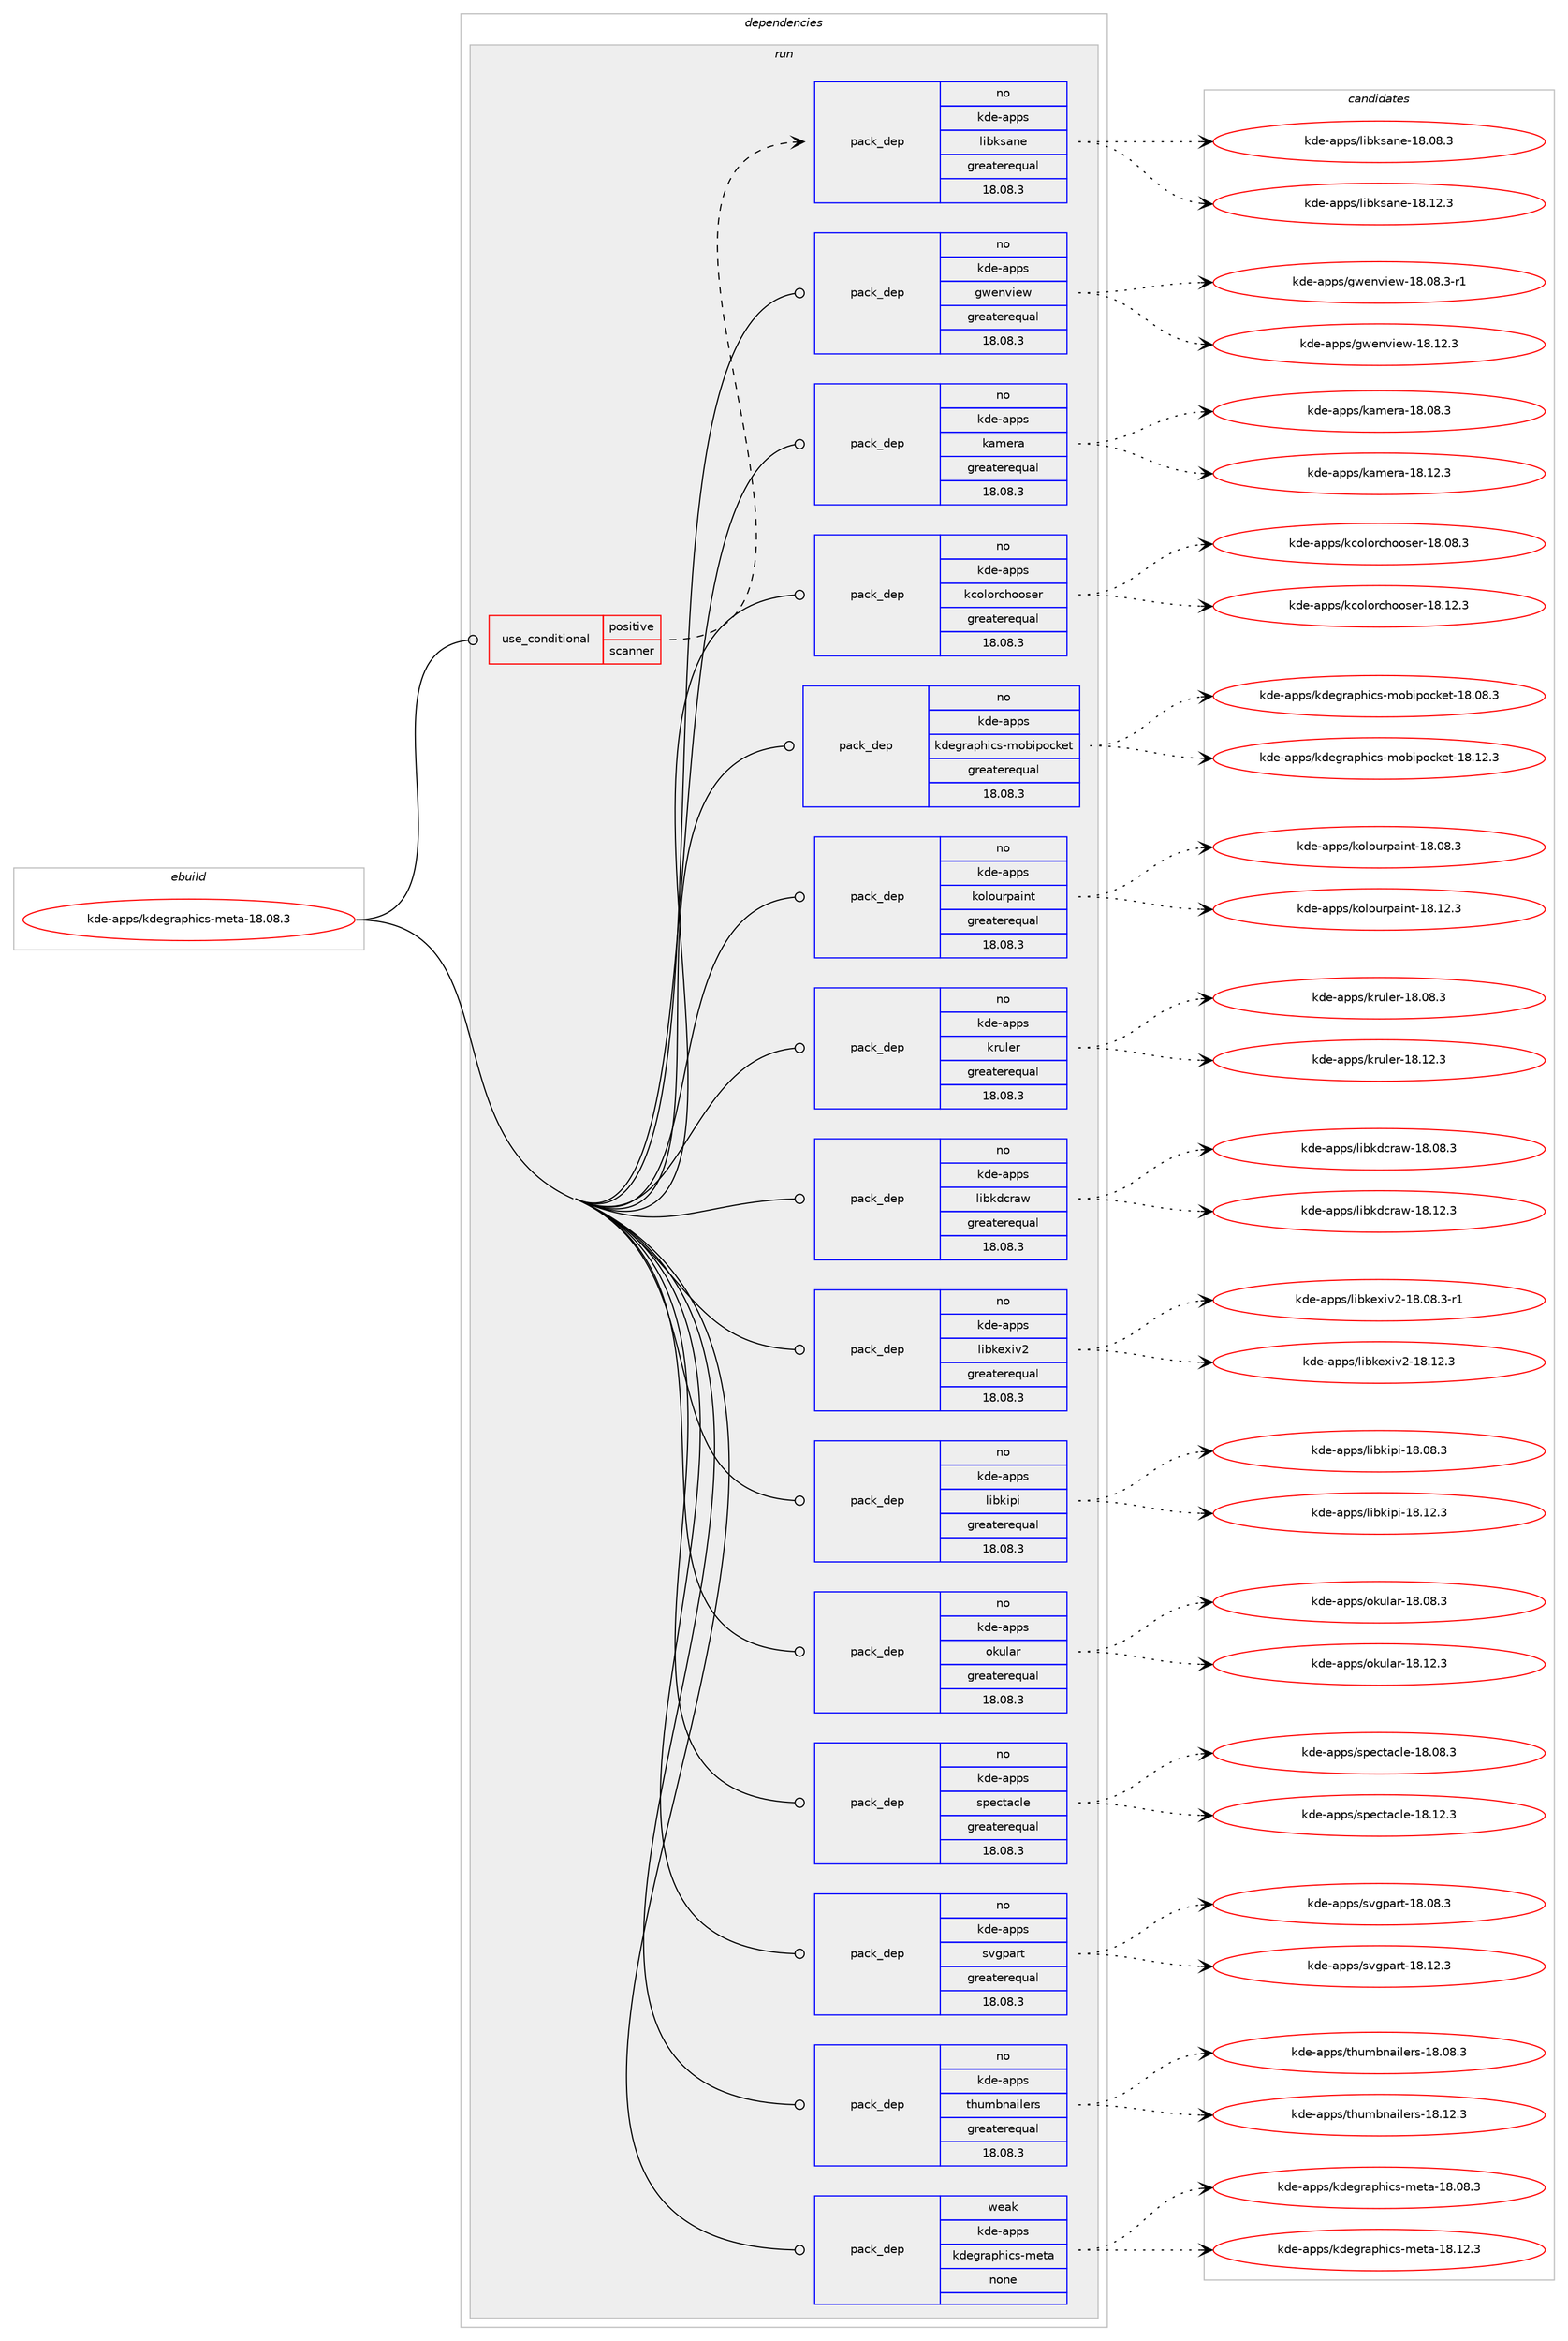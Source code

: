 digraph prolog {

# *************
# Graph options
# *************

newrank=true;
concentrate=true;
compound=true;
graph [rankdir=LR,fontname=Helvetica,fontsize=10,ranksep=1.5];#, ranksep=2.5, nodesep=0.2];
edge  [arrowhead=vee];
node  [fontname=Helvetica,fontsize=10];

# **********
# The ebuild
# **********

subgraph cluster_leftcol {
color=gray;
rank=same;
label=<<i>ebuild</i>>;
id [label="kde-apps/kdegraphics-meta-18.08.3", color=red, width=4, href="../kde-apps/kdegraphics-meta-18.08.3.svg"];
}

# ****************
# The dependencies
# ****************

subgraph cluster_midcol {
color=gray;
label=<<i>dependencies</i>>;
subgraph cluster_compile {
fillcolor="#eeeeee";
style=filled;
label=<<i>compile</i>>;
}
subgraph cluster_compileandrun {
fillcolor="#eeeeee";
style=filled;
label=<<i>compile and run</i>>;
}
subgraph cluster_run {
fillcolor="#eeeeee";
style=filled;
label=<<i>run</i>>;
subgraph cond428771 {
dependency1574804 [label=<<TABLE BORDER="0" CELLBORDER="1" CELLSPACING="0" CELLPADDING="4"><TR><TD ROWSPAN="3" CELLPADDING="10">use_conditional</TD></TR><TR><TD>positive</TD></TR><TR><TD>scanner</TD></TR></TABLE>>, shape=none, color=red];
subgraph pack1121596 {
dependency1574805 [label=<<TABLE BORDER="0" CELLBORDER="1" CELLSPACING="0" CELLPADDING="4" WIDTH="220"><TR><TD ROWSPAN="6" CELLPADDING="30">pack_dep</TD></TR><TR><TD WIDTH="110">no</TD></TR><TR><TD>kde-apps</TD></TR><TR><TD>libksane</TD></TR><TR><TD>greaterequal</TD></TR><TR><TD>18.08.3</TD></TR></TABLE>>, shape=none, color=blue];
}
dependency1574804:e -> dependency1574805:w [weight=20,style="dashed",arrowhead="vee"];
}
id:e -> dependency1574804:w [weight=20,style="solid",arrowhead="odot"];
subgraph pack1121597 {
dependency1574806 [label=<<TABLE BORDER="0" CELLBORDER="1" CELLSPACING="0" CELLPADDING="4" WIDTH="220"><TR><TD ROWSPAN="6" CELLPADDING="30">pack_dep</TD></TR><TR><TD WIDTH="110">no</TD></TR><TR><TD>kde-apps</TD></TR><TR><TD>gwenview</TD></TR><TR><TD>greaterequal</TD></TR><TR><TD>18.08.3</TD></TR></TABLE>>, shape=none, color=blue];
}
id:e -> dependency1574806:w [weight=20,style="solid",arrowhead="odot"];
subgraph pack1121598 {
dependency1574807 [label=<<TABLE BORDER="0" CELLBORDER="1" CELLSPACING="0" CELLPADDING="4" WIDTH="220"><TR><TD ROWSPAN="6" CELLPADDING="30">pack_dep</TD></TR><TR><TD WIDTH="110">no</TD></TR><TR><TD>kde-apps</TD></TR><TR><TD>kamera</TD></TR><TR><TD>greaterequal</TD></TR><TR><TD>18.08.3</TD></TR></TABLE>>, shape=none, color=blue];
}
id:e -> dependency1574807:w [weight=20,style="solid",arrowhead="odot"];
subgraph pack1121599 {
dependency1574808 [label=<<TABLE BORDER="0" CELLBORDER="1" CELLSPACING="0" CELLPADDING="4" WIDTH="220"><TR><TD ROWSPAN="6" CELLPADDING="30">pack_dep</TD></TR><TR><TD WIDTH="110">no</TD></TR><TR><TD>kde-apps</TD></TR><TR><TD>kcolorchooser</TD></TR><TR><TD>greaterequal</TD></TR><TR><TD>18.08.3</TD></TR></TABLE>>, shape=none, color=blue];
}
id:e -> dependency1574808:w [weight=20,style="solid",arrowhead="odot"];
subgraph pack1121600 {
dependency1574809 [label=<<TABLE BORDER="0" CELLBORDER="1" CELLSPACING="0" CELLPADDING="4" WIDTH="220"><TR><TD ROWSPAN="6" CELLPADDING="30">pack_dep</TD></TR><TR><TD WIDTH="110">no</TD></TR><TR><TD>kde-apps</TD></TR><TR><TD>kdegraphics-mobipocket</TD></TR><TR><TD>greaterequal</TD></TR><TR><TD>18.08.3</TD></TR></TABLE>>, shape=none, color=blue];
}
id:e -> dependency1574809:w [weight=20,style="solid",arrowhead="odot"];
subgraph pack1121601 {
dependency1574810 [label=<<TABLE BORDER="0" CELLBORDER="1" CELLSPACING="0" CELLPADDING="4" WIDTH="220"><TR><TD ROWSPAN="6" CELLPADDING="30">pack_dep</TD></TR><TR><TD WIDTH="110">no</TD></TR><TR><TD>kde-apps</TD></TR><TR><TD>kolourpaint</TD></TR><TR><TD>greaterequal</TD></TR><TR><TD>18.08.3</TD></TR></TABLE>>, shape=none, color=blue];
}
id:e -> dependency1574810:w [weight=20,style="solid",arrowhead="odot"];
subgraph pack1121602 {
dependency1574811 [label=<<TABLE BORDER="0" CELLBORDER="1" CELLSPACING="0" CELLPADDING="4" WIDTH="220"><TR><TD ROWSPAN="6" CELLPADDING="30">pack_dep</TD></TR><TR><TD WIDTH="110">no</TD></TR><TR><TD>kde-apps</TD></TR><TR><TD>kruler</TD></TR><TR><TD>greaterequal</TD></TR><TR><TD>18.08.3</TD></TR></TABLE>>, shape=none, color=blue];
}
id:e -> dependency1574811:w [weight=20,style="solid",arrowhead="odot"];
subgraph pack1121603 {
dependency1574812 [label=<<TABLE BORDER="0" CELLBORDER="1" CELLSPACING="0" CELLPADDING="4" WIDTH="220"><TR><TD ROWSPAN="6" CELLPADDING="30">pack_dep</TD></TR><TR><TD WIDTH="110">no</TD></TR><TR><TD>kde-apps</TD></TR><TR><TD>libkdcraw</TD></TR><TR><TD>greaterequal</TD></TR><TR><TD>18.08.3</TD></TR></TABLE>>, shape=none, color=blue];
}
id:e -> dependency1574812:w [weight=20,style="solid",arrowhead="odot"];
subgraph pack1121604 {
dependency1574813 [label=<<TABLE BORDER="0" CELLBORDER="1" CELLSPACING="0" CELLPADDING="4" WIDTH="220"><TR><TD ROWSPAN="6" CELLPADDING="30">pack_dep</TD></TR><TR><TD WIDTH="110">no</TD></TR><TR><TD>kde-apps</TD></TR><TR><TD>libkexiv2</TD></TR><TR><TD>greaterequal</TD></TR><TR><TD>18.08.3</TD></TR></TABLE>>, shape=none, color=blue];
}
id:e -> dependency1574813:w [weight=20,style="solid",arrowhead="odot"];
subgraph pack1121605 {
dependency1574814 [label=<<TABLE BORDER="0" CELLBORDER="1" CELLSPACING="0" CELLPADDING="4" WIDTH="220"><TR><TD ROWSPAN="6" CELLPADDING="30">pack_dep</TD></TR><TR><TD WIDTH="110">no</TD></TR><TR><TD>kde-apps</TD></TR><TR><TD>libkipi</TD></TR><TR><TD>greaterequal</TD></TR><TR><TD>18.08.3</TD></TR></TABLE>>, shape=none, color=blue];
}
id:e -> dependency1574814:w [weight=20,style="solid",arrowhead="odot"];
subgraph pack1121606 {
dependency1574815 [label=<<TABLE BORDER="0" CELLBORDER="1" CELLSPACING="0" CELLPADDING="4" WIDTH="220"><TR><TD ROWSPAN="6" CELLPADDING="30">pack_dep</TD></TR><TR><TD WIDTH="110">no</TD></TR><TR><TD>kde-apps</TD></TR><TR><TD>okular</TD></TR><TR><TD>greaterequal</TD></TR><TR><TD>18.08.3</TD></TR></TABLE>>, shape=none, color=blue];
}
id:e -> dependency1574815:w [weight=20,style="solid",arrowhead="odot"];
subgraph pack1121607 {
dependency1574816 [label=<<TABLE BORDER="0" CELLBORDER="1" CELLSPACING="0" CELLPADDING="4" WIDTH="220"><TR><TD ROWSPAN="6" CELLPADDING="30">pack_dep</TD></TR><TR><TD WIDTH="110">no</TD></TR><TR><TD>kde-apps</TD></TR><TR><TD>spectacle</TD></TR><TR><TD>greaterequal</TD></TR><TR><TD>18.08.3</TD></TR></TABLE>>, shape=none, color=blue];
}
id:e -> dependency1574816:w [weight=20,style="solid",arrowhead="odot"];
subgraph pack1121608 {
dependency1574817 [label=<<TABLE BORDER="0" CELLBORDER="1" CELLSPACING="0" CELLPADDING="4" WIDTH="220"><TR><TD ROWSPAN="6" CELLPADDING="30">pack_dep</TD></TR><TR><TD WIDTH="110">no</TD></TR><TR><TD>kde-apps</TD></TR><TR><TD>svgpart</TD></TR><TR><TD>greaterequal</TD></TR><TR><TD>18.08.3</TD></TR></TABLE>>, shape=none, color=blue];
}
id:e -> dependency1574817:w [weight=20,style="solid",arrowhead="odot"];
subgraph pack1121609 {
dependency1574818 [label=<<TABLE BORDER="0" CELLBORDER="1" CELLSPACING="0" CELLPADDING="4" WIDTH="220"><TR><TD ROWSPAN="6" CELLPADDING="30">pack_dep</TD></TR><TR><TD WIDTH="110">no</TD></TR><TR><TD>kde-apps</TD></TR><TR><TD>thumbnailers</TD></TR><TR><TD>greaterequal</TD></TR><TR><TD>18.08.3</TD></TR></TABLE>>, shape=none, color=blue];
}
id:e -> dependency1574818:w [weight=20,style="solid",arrowhead="odot"];
subgraph pack1121610 {
dependency1574819 [label=<<TABLE BORDER="0" CELLBORDER="1" CELLSPACING="0" CELLPADDING="4" WIDTH="220"><TR><TD ROWSPAN="6" CELLPADDING="30">pack_dep</TD></TR><TR><TD WIDTH="110">weak</TD></TR><TR><TD>kde-apps</TD></TR><TR><TD>kdegraphics-meta</TD></TR><TR><TD>none</TD></TR><TR><TD></TD></TR></TABLE>>, shape=none, color=blue];
}
id:e -> dependency1574819:w [weight=20,style="solid",arrowhead="odot"];
}
}

# **************
# The candidates
# **************

subgraph cluster_choices {
rank=same;
color=gray;
label=<<i>candidates</i>>;

subgraph choice1121596 {
color=black;
nodesep=1;
choice10710010145971121121154710810598107115971101014549564648564651 [label="kde-apps/libksane-18.08.3", color=red, width=4,href="../kde-apps/libksane-18.08.3.svg"];
choice10710010145971121121154710810598107115971101014549564649504651 [label="kde-apps/libksane-18.12.3", color=red, width=4,href="../kde-apps/libksane-18.12.3.svg"];
dependency1574805:e -> choice10710010145971121121154710810598107115971101014549564648564651:w [style=dotted,weight="100"];
dependency1574805:e -> choice10710010145971121121154710810598107115971101014549564649504651:w [style=dotted,weight="100"];
}
subgraph choice1121597 {
color=black;
nodesep=1;
choice10710010145971121121154710311910111011810510111945495646485646514511449 [label="kde-apps/gwenview-18.08.3-r1", color=red, width=4,href="../kde-apps/gwenview-18.08.3-r1.svg"];
choice1071001014597112112115471031191011101181051011194549564649504651 [label="kde-apps/gwenview-18.12.3", color=red, width=4,href="../kde-apps/gwenview-18.12.3.svg"];
dependency1574806:e -> choice10710010145971121121154710311910111011810510111945495646485646514511449:w [style=dotted,weight="100"];
dependency1574806:e -> choice1071001014597112112115471031191011101181051011194549564649504651:w [style=dotted,weight="100"];
}
subgraph choice1121598 {
color=black;
nodesep=1;
choice10710010145971121121154710797109101114974549564648564651 [label="kde-apps/kamera-18.08.3", color=red, width=4,href="../kde-apps/kamera-18.08.3.svg"];
choice10710010145971121121154710797109101114974549564649504651 [label="kde-apps/kamera-18.12.3", color=red, width=4,href="../kde-apps/kamera-18.12.3.svg"];
dependency1574807:e -> choice10710010145971121121154710797109101114974549564648564651:w [style=dotted,weight="100"];
dependency1574807:e -> choice10710010145971121121154710797109101114974549564649504651:w [style=dotted,weight="100"];
}
subgraph choice1121599 {
color=black;
nodesep=1;
choice10710010145971121121154710799111108111114991041111111151011144549564648564651 [label="kde-apps/kcolorchooser-18.08.3", color=red, width=4,href="../kde-apps/kcolorchooser-18.08.3.svg"];
choice10710010145971121121154710799111108111114991041111111151011144549564649504651 [label="kde-apps/kcolorchooser-18.12.3", color=red, width=4,href="../kde-apps/kcolorchooser-18.12.3.svg"];
dependency1574808:e -> choice10710010145971121121154710799111108111114991041111111151011144549564648564651:w [style=dotted,weight="100"];
dependency1574808:e -> choice10710010145971121121154710799111108111114991041111111151011144549564649504651:w [style=dotted,weight="100"];
}
subgraph choice1121600 {
color=black;
nodesep=1;
choice10710010145971121121154710710010110311497112104105991154510911198105112111991071011164549564648564651 [label="kde-apps/kdegraphics-mobipocket-18.08.3", color=red, width=4,href="../kde-apps/kdegraphics-mobipocket-18.08.3.svg"];
choice10710010145971121121154710710010110311497112104105991154510911198105112111991071011164549564649504651 [label="kde-apps/kdegraphics-mobipocket-18.12.3", color=red, width=4,href="../kde-apps/kdegraphics-mobipocket-18.12.3.svg"];
dependency1574809:e -> choice10710010145971121121154710710010110311497112104105991154510911198105112111991071011164549564648564651:w [style=dotted,weight="100"];
dependency1574809:e -> choice10710010145971121121154710710010110311497112104105991154510911198105112111991071011164549564649504651:w [style=dotted,weight="100"];
}
subgraph choice1121601 {
color=black;
nodesep=1;
choice107100101459711211211547107111108111117114112971051101164549564648564651 [label="kde-apps/kolourpaint-18.08.3", color=red, width=4,href="../kde-apps/kolourpaint-18.08.3.svg"];
choice107100101459711211211547107111108111117114112971051101164549564649504651 [label="kde-apps/kolourpaint-18.12.3", color=red, width=4,href="../kde-apps/kolourpaint-18.12.3.svg"];
dependency1574810:e -> choice107100101459711211211547107111108111117114112971051101164549564648564651:w [style=dotted,weight="100"];
dependency1574810:e -> choice107100101459711211211547107111108111117114112971051101164549564649504651:w [style=dotted,weight="100"];
}
subgraph choice1121602 {
color=black;
nodesep=1;
choice1071001014597112112115471071141171081011144549564648564651 [label="kde-apps/kruler-18.08.3", color=red, width=4,href="../kde-apps/kruler-18.08.3.svg"];
choice1071001014597112112115471071141171081011144549564649504651 [label="kde-apps/kruler-18.12.3", color=red, width=4,href="../kde-apps/kruler-18.12.3.svg"];
dependency1574811:e -> choice1071001014597112112115471071141171081011144549564648564651:w [style=dotted,weight="100"];
dependency1574811:e -> choice1071001014597112112115471071141171081011144549564649504651:w [style=dotted,weight="100"];
}
subgraph choice1121603 {
color=black;
nodesep=1;
choice1071001014597112112115471081059810710099114971194549564648564651 [label="kde-apps/libkdcraw-18.08.3", color=red, width=4,href="../kde-apps/libkdcraw-18.08.3.svg"];
choice1071001014597112112115471081059810710099114971194549564649504651 [label="kde-apps/libkdcraw-18.12.3", color=red, width=4,href="../kde-apps/libkdcraw-18.12.3.svg"];
dependency1574812:e -> choice1071001014597112112115471081059810710099114971194549564648564651:w [style=dotted,weight="100"];
dependency1574812:e -> choice1071001014597112112115471081059810710099114971194549564649504651:w [style=dotted,weight="100"];
}
subgraph choice1121604 {
color=black;
nodesep=1;
choice107100101459711211211547108105981071011201051185045495646485646514511449 [label="kde-apps/libkexiv2-18.08.3-r1", color=red, width=4,href="../kde-apps/libkexiv2-18.08.3-r1.svg"];
choice10710010145971121121154710810598107101120105118504549564649504651 [label="kde-apps/libkexiv2-18.12.3", color=red, width=4,href="../kde-apps/libkexiv2-18.12.3.svg"];
dependency1574813:e -> choice107100101459711211211547108105981071011201051185045495646485646514511449:w [style=dotted,weight="100"];
dependency1574813:e -> choice10710010145971121121154710810598107101120105118504549564649504651:w [style=dotted,weight="100"];
}
subgraph choice1121605 {
color=black;
nodesep=1;
choice107100101459711211211547108105981071051121054549564648564651 [label="kde-apps/libkipi-18.08.3", color=red, width=4,href="../kde-apps/libkipi-18.08.3.svg"];
choice107100101459711211211547108105981071051121054549564649504651 [label="kde-apps/libkipi-18.12.3", color=red, width=4,href="../kde-apps/libkipi-18.12.3.svg"];
dependency1574814:e -> choice107100101459711211211547108105981071051121054549564648564651:w [style=dotted,weight="100"];
dependency1574814:e -> choice107100101459711211211547108105981071051121054549564649504651:w [style=dotted,weight="100"];
}
subgraph choice1121606 {
color=black;
nodesep=1;
choice107100101459711211211547111107117108971144549564648564651 [label="kde-apps/okular-18.08.3", color=red, width=4,href="../kde-apps/okular-18.08.3.svg"];
choice107100101459711211211547111107117108971144549564649504651 [label="kde-apps/okular-18.12.3", color=red, width=4,href="../kde-apps/okular-18.12.3.svg"];
dependency1574815:e -> choice107100101459711211211547111107117108971144549564648564651:w [style=dotted,weight="100"];
dependency1574815:e -> choice107100101459711211211547111107117108971144549564649504651:w [style=dotted,weight="100"];
}
subgraph choice1121607 {
color=black;
nodesep=1;
choice1071001014597112112115471151121019911697991081014549564648564651 [label="kde-apps/spectacle-18.08.3", color=red, width=4,href="../kde-apps/spectacle-18.08.3.svg"];
choice1071001014597112112115471151121019911697991081014549564649504651 [label="kde-apps/spectacle-18.12.3", color=red, width=4,href="../kde-apps/spectacle-18.12.3.svg"];
dependency1574816:e -> choice1071001014597112112115471151121019911697991081014549564648564651:w [style=dotted,weight="100"];
dependency1574816:e -> choice1071001014597112112115471151121019911697991081014549564649504651:w [style=dotted,weight="100"];
}
subgraph choice1121608 {
color=black;
nodesep=1;
choice107100101459711211211547115118103112971141164549564648564651 [label="kde-apps/svgpart-18.08.3", color=red, width=4,href="../kde-apps/svgpart-18.08.3.svg"];
choice107100101459711211211547115118103112971141164549564649504651 [label="kde-apps/svgpart-18.12.3", color=red, width=4,href="../kde-apps/svgpart-18.12.3.svg"];
dependency1574817:e -> choice107100101459711211211547115118103112971141164549564648564651:w [style=dotted,weight="100"];
dependency1574817:e -> choice107100101459711211211547115118103112971141164549564649504651:w [style=dotted,weight="100"];
}
subgraph choice1121609 {
color=black;
nodesep=1;
choice10710010145971121121154711610411710998110971051081011141154549564648564651 [label="kde-apps/thumbnailers-18.08.3", color=red, width=4,href="../kde-apps/thumbnailers-18.08.3.svg"];
choice10710010145971121121154711610411710998110971051081011141154549564649504651 [label="kde-apps/thumbnailers-18.12.3", color=red, width=4,href="../kde-apps/thumbnailers-18.12.3.svg"];
dependency1574818:e -> choice10710010145971121121154711610411710998110971051081011141154549564648564651:w [style=dotted,weight="100"];
dependency1574818:e -> choice10710010145971121121154711610411710998110971051081011141154549564649504651:w [style=dotted,weight="100"];
}
subgraph choice1121610 {
color=black;
nodesep=1;
choice107100101459711211211547107100101103114971121041059911545109101116974549564648564651 [label="kde-apps/kdegraphics-meta-18.08.3", color=red, width=4,href="../kde-apps/kdegraphics-meta-18.08.3.svg"];
choice107100101459711211211547107100101103114971121041059911545109101116974549564649504651 [label="kde-apps/kdegraphics-meta-18.12.3", color=red, width=4,href="../kde-apps/kdegraphics-meta-18.12.3.svg"];
dependency1574819:e -> choice107100101459711211211547107100101103114971121041059911545109101116974549564648564651:w [style=dotted,weight="100"];
dependency1574819:e -> choice107100101459711211211547107100101103114971121041059911545109101116974549564649504651:w [style=dotted,weight="100"];
}
}

}
